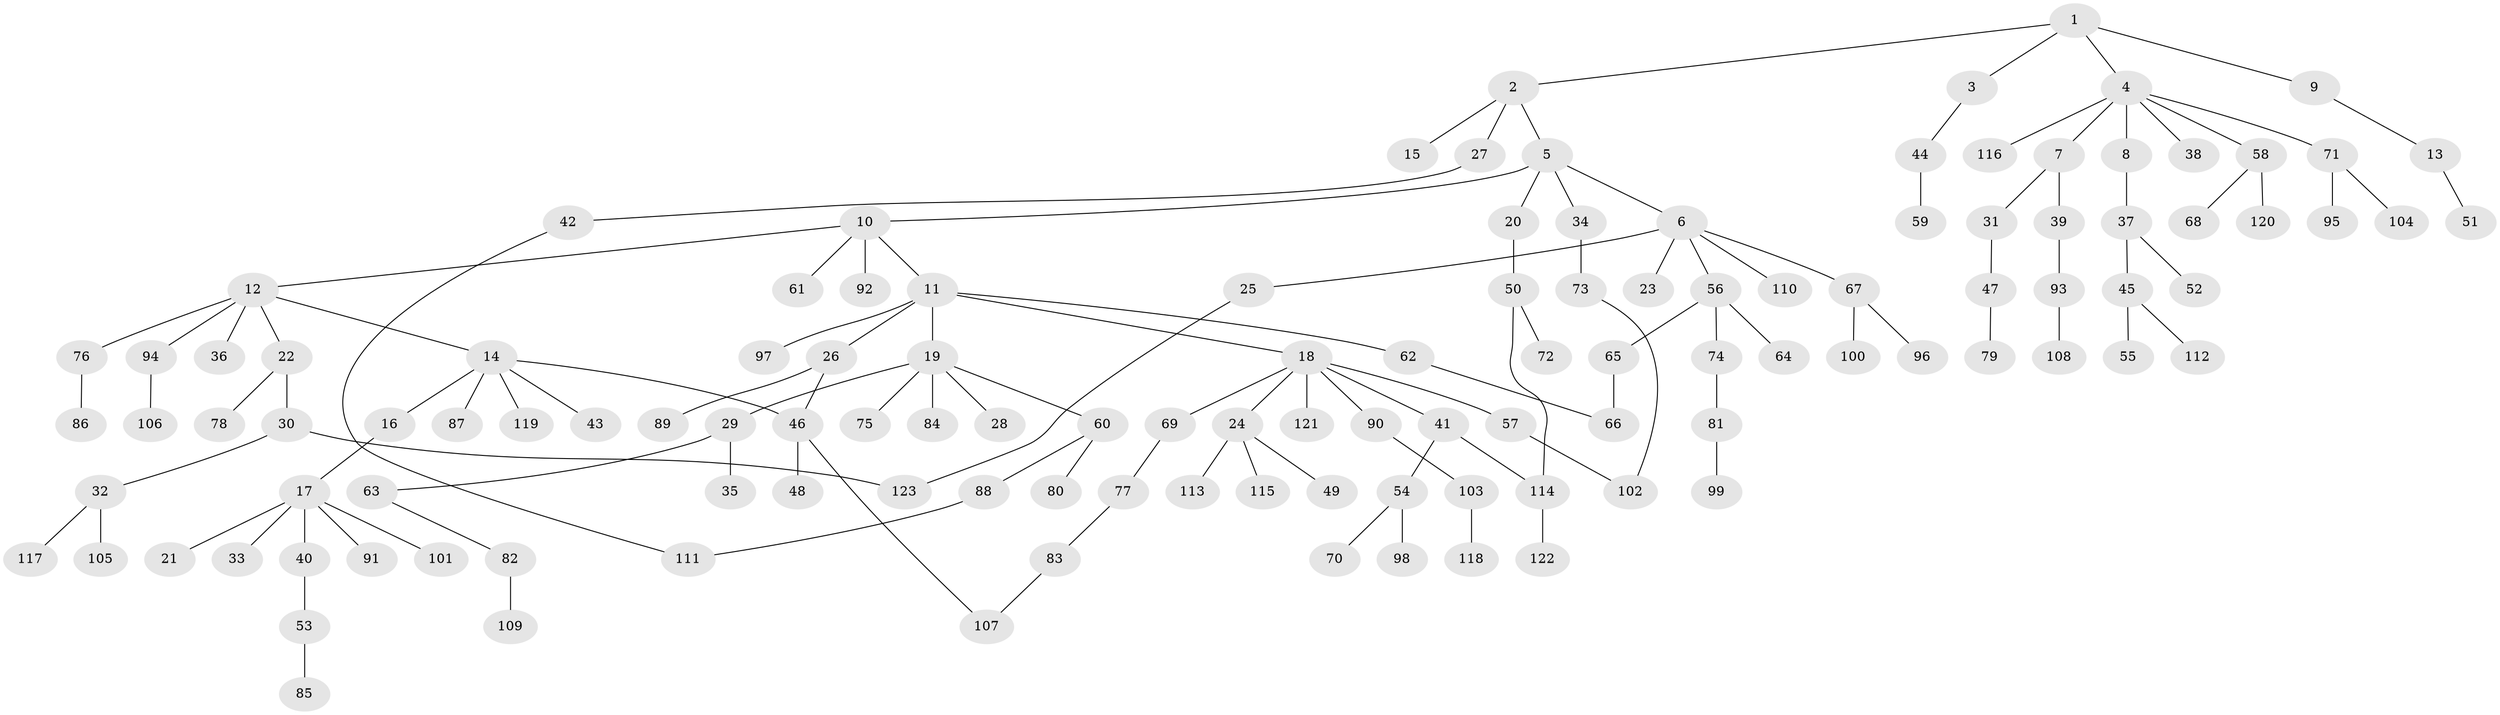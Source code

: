 // Generated by graph-tools (version 1.1) at 2025/10/02/27/25 16:10:54]
// undirected, 123 vertices, 129 edges
graph export_dot {
graph [start="1"]
  node [color=gray90,style=filled];
  1;
  2;
  3;
  4;
  5;
  6;
  7;
  8;
  9;
  10;
  11;
  12;
  13;
  14;
  15;
  16;
  17;
  18;
  19;
  20;
  21;
  22;
  23;
  24;
  25;
  26;
  27;
  28;
  29;
  30;
  31;
  32;
  33;
  34;
  35;
  36;
  37;
  38;
  39;
  40;
  41;
  42;
  43;
  44;
  45;
  46;
  47;
  48;
  49;
  50;
  51;
  52;
  53;
  54;
  55;
  56;
  57;
  58;
  59;
  60;
  61;
  62;
  63;
  64;
  65;
  66;
  67;
  68;
  69;
  70;
  71;
  72;
  73;
  74;
  75;
  76;
  77;
  78;
  79;
  80;
  81;
  82;
  83;
  84;
  85;
  86;
  87;
  88;
  89;
  90;
  91;
  92;
  93;
  94;
  95;
  96;
  97;
  98;
  99;
  100;
  101;
  102;
  103;
  104;
  105;
  106;
  107;
  108;
  109;
  110;
  111;
  112;
  113;
  114;
  115;
  116;
  117;
  118;
  119;
  120;
  121;
  122;
  123;
  1 -- 2;
  1 -- 3;
  1 -- 4;
  1 -- 9;
  2 -- 5;
  2 -- 15;
  2 -- 27;
  3 -- 44;
  4 -- 7;
  4 -- 8;
  4 -- 38;
  4 -- 58;
  4 -- 71;
  4 -- 116;
  5 -- 6;
  5 -- 10;
  5 -- 20;
  5 -- 34;
  6 -- 23;
  6 -- 25;
  6 -- 56;
  6 -- 67;
  6 -- 110;
  7 -- 31;
  7 -- 39;
  8 -- 37;
  9 -- 13;
  10 -- 11;
  10 -- 12;
  10 -- 61;
  10 -- 92;
  11 -- 18;
  11 -- 19;
  11 -- 26;
  11 -- 62;
  11 -- 97;
  12 -- 14;
  12 -- 22;
  12 -- 36;
  12 -- 76;
  12 -- 94;
  13 -- 51;
  14 -- 16;
  14 -- 43;
  14 -- 87;
  14 -- 119;
  14 -- 46;
  16 -- 17;
  17 -- 21;
  17 -- 33;
  17 -- 40;
  17 -- 91;
  17 -- 101;
  18 -- 24;
  18 -- 41;
  18 -- 57;
  18 -- 69;
  18 -- 90;
  18 -- 121;
  19 -- 28;
  19 -- 29;
  19 -- 60;
  19 -- 75;
  19 -- 84;
  20 -- 50;
  22 -- 30;
  22 -- 78;
  24 -- 49;
  24 -- 113;
  24 -- 115;
  25 -- 123;
  26 -- 46;
  26 -- 89;
  27 -- 42;
  29 -- 35;
  29 -- 63;
  30 -- 32;
  30 -- 123;
  31 -- 47;
  32 -- 105;
  32 -- 117;
  34 -- 73;
  37 -- 45;
  37 -- 52;
  39 -- 93;
  40 -- 53;
  41 -- 54;
  41 -- 114;
  42 -- 111;
  44 -- 59;
  45 -- 55;
  45 -- 112;
  46 -- 48;
  46 -- 107;
  47 -- 79;
  50 -- 72;
  50 -- 114;
  53 -- 85;
  54 -- 70;
  54 -- 98;
  56 -- 64;
  56 -- 65;
  56 -- 74;
  57 -- 102;
  58 -- 68;
  58 -- 120;
  60 -- 80;
  60 -- 88;
  62 -- 66;
  63 -- 82;
  65 -- 66;
  67 -- 96;
  67 -- 100;
  69 -- 77;
  71 -- 95;
  71 -- 104;
  73 -- 102;
  74 -- 81;
  76 -- 86;
  77 -- 83;
  81 -- 99;
  82 -- 109;
  83 -- 107;
  88 -- 111;
  90 -- 103;
  93 -- 108;
  94 -- 106;
  103 -- 118;
  114 -- 122;
}

